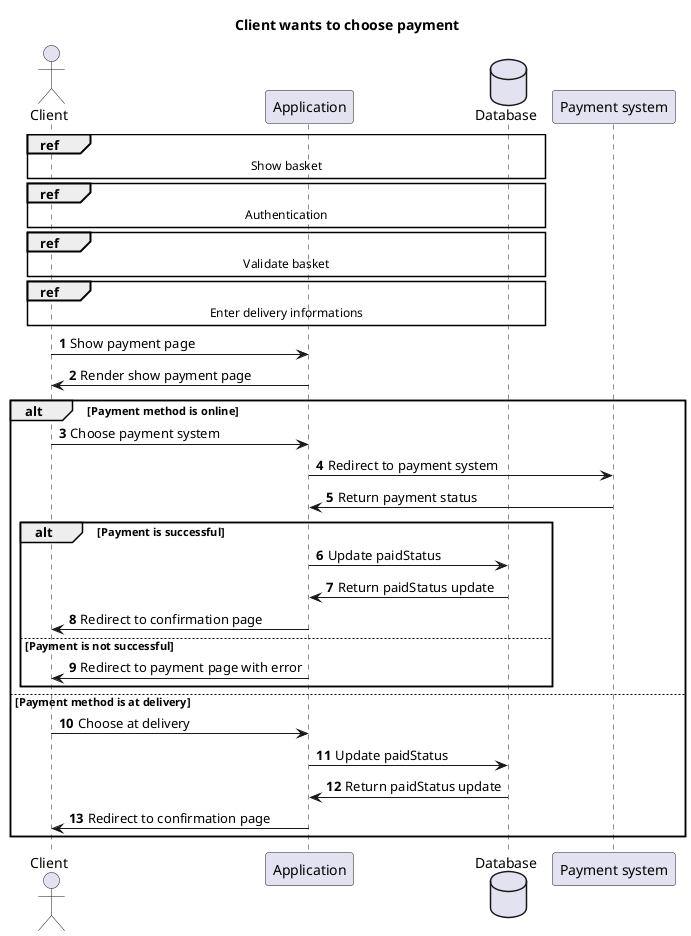 @startuml
autonumber
title       Client wants to choose payment
actor       Client
participant Application
database    Database
participant "Payment system" as PaymentSystem

ref over Client, Application, Database: Show basket
ref over Client, Application, Database: Authentication
ref over Client, Application, Database: Validate basket
ref over Client, Application, Database: Enter delivery informations
Client -> Application: Show payment page
Application -> Client: Render show payment page
alt Payment method is online
    Client -> Application: Choose payment system
    Application -> PaymentSystem: Redirect to payment system
    PaymentSystem -> Application: Return payment status
    alt Payment is successful
        Application -> Database: Update paidStatus
        Database -> Application: Return paidStatus update
        Application -> Client: Redirect to confirmation page
    else Payment is not successful
        Application -> Client: Redirect to payment page with error
    end
else Payment method is at delivery
    Client -> Application: Choose at delivery
    Application -> Database: Update paidStatus
    Database -> Application: Return paidStatus update
    Application -> Client: Redirect to confirmation page
end

@enduml

